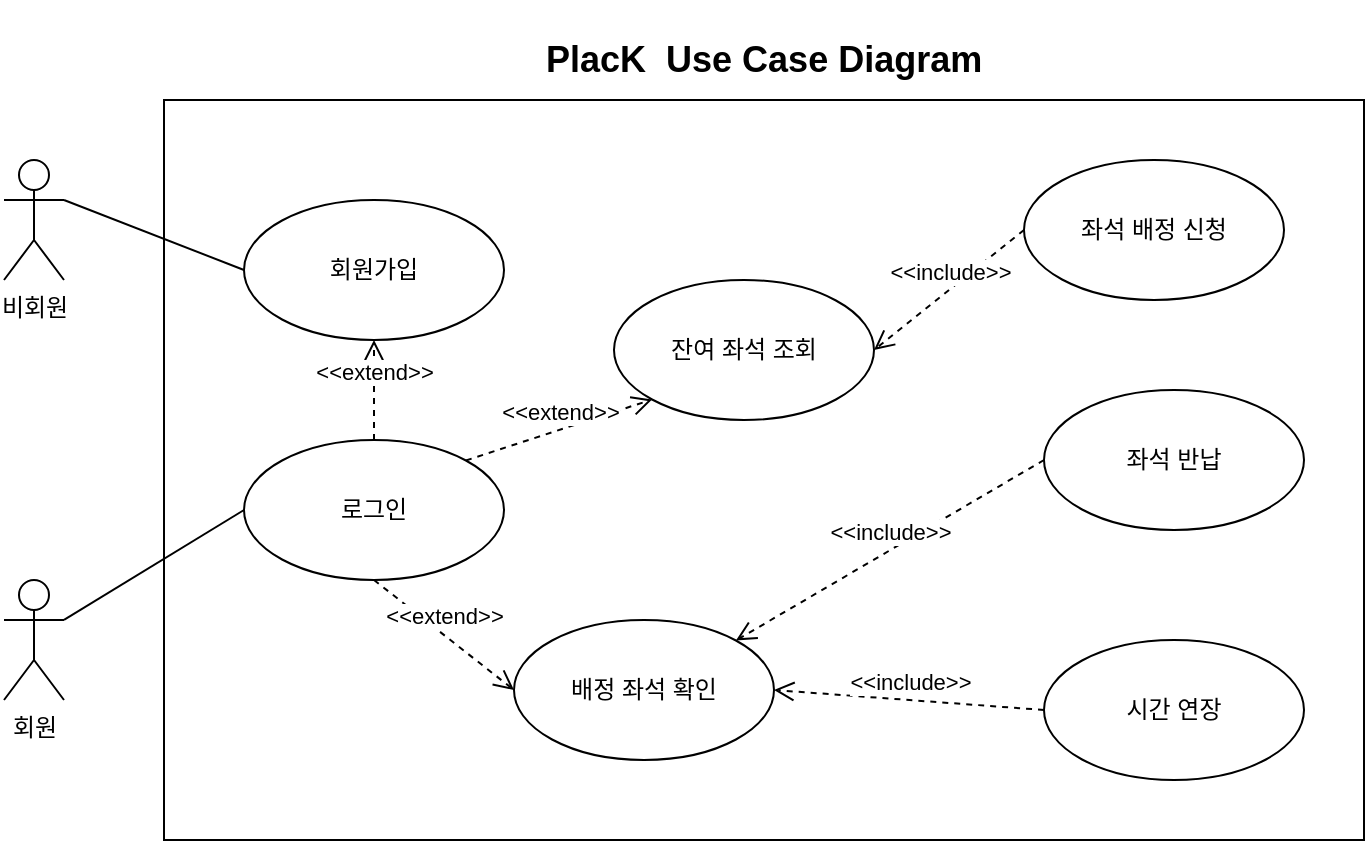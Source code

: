 <mxfile version="24.1.0" type="github">
  <diagram name="페이지-1" id="iFx8h8ma6f4BTEdZsqtg">
    <mxGraphModel dx="1688" dy="744" grid="1" gridSize="10" guides="1" tooltips="1" connect="1" arrows="1" fold="1" page="1" pageScale="1" pageWidth="827" pageHeight="1169" math="0" shadow="0">
      <root>
        <mxCell id="0" />
        <mxCell id="1" parent="0" />
        <mxCell id="CukgdzhEUlSxdz00AIdq-14" value="" style="rounded=0;whiteSpace=wrap;html=1;" vertex="1" parent="1">
          <mxGeometry x="160" y="140" width="600" height="370" as="geometry" />
        </mxCell>
        <mxCell id="CukgdzhEUlSxdz00AIdq-2" value="회원" style="shape=umlActor;verticalLabelPosition=bottom;verticalAlign=top;html=1;" vertex="1" parent="1">
          <mxGeometry x="80" y="380" width="30" height="60" as="geometry" />
        </mxCell>
        <mxCell id="CukgdzhEUlSxdz00AIdq-8" value="비회원" style="shape=umlActor;verticalLabelPosition=bottom;verticalAlign=top;html=1;" vertex="1" parent="1">
          <mxGeometry x="80" y="170" width="30" height="60" as="geometry" />
        </mxCell>
        <mxCell id="CukgdzhEUlSxdz00AIdq-16" value="&lt;b&gt;&lt;font style=&quot;font-size: 18px;&quot;&gt;PlacK&amp;nbsp; Use Case Diagram&lt;/font&gt;&lt;/b&gt;" style="text;strokeColor=none;fillColor=none;align=left;verticalAlign=middle;spacingLeft=4;spacingRight=4;overflow=hidden;points=[[0,0.5],[1,0.5]];portConstraint=eastwest;rotatable=0;whiteSpace=wrap;html=1;" vertex="1" parent="1">
          <mxGeometry x="345" y="90" width="230" height="60" as="geometry" />
        </mxCell>
        <mxCell id="CukgdzhEUlSxdz00AIdq-18" value="로그인" style="ellipse;whiteSpace=wrap;html=1;" vertex="1" parent="1">
          <mxGeometry x="200" y="310" width="130" height="70" as="geometry" />
        </mxCell>
        <mxCell id="CukgdzhEUlSxdz00AIdq-24" value="" style="endArrow=none;html=1;rounded=0;exitX=1;exitY=0.333;exitDx=0;exitDy=0;exitPerimeter=0;entryX=0;entryY=0.5;entryDx=0;entryDy=0;" edge="1" parent="1" source="CukgdzhEUlSxdz00AIdq-2" target="CukgdzhEUlSxdz00AIdq-18">
          <mxGeometry width="50" height="50" relative="1" as="geometry">
            <mxPoint x="410" y="460" as="sourcePoint" />
            <mxPoint x="460" y="410" as="targetPoint" />
          </mxGeometry>
        </mxCell>
        <mxCell id="CukgdzhEUlSxdz00AIdq-25" value="회원가입" style="ellipse;whiteSpace=wrap;html=1;" vertex="1" parent="1">
          <mxGeometry x="200" y="190" width="130" height="70" as="geometry" />
        </mxCell>
        <mxCell id="CukgdzhEUlSxdz00AIdq-27" value="" style="endArrow=none;html=1;rounded=0;exitX=1;exitY=0.333;exitDx=0;exitDy=0;exitPerimeter=0;entryX=0;entryY=0.5;entryDx=0;entryDy=0;" edge="1" parent="1" source="CukgdzhEUlSxdz00AIdq-8" target="CukgdzhEUlSxdz00AIdq-25">
          <mxGeometry width="50" height="50" relative="1" as="geometry">
            <mxPoint x="410" y="460" as="sourcePoint" />
            <mxPoint x="460" y="410" as="targetPoint" />
          </mxGeometry>
        </mxCell>
        <mxCell id="CukgdzhEUlSxdz00AIdq-28" value="잔여 좌석 조회" style="ellipse;whiteSpace=wrap;html=1;" vertex="1" parent="1">
          <mxGeometry x="385" y="230" width="130" height="70" as="geometry" />
        </mxCell>
        <mxCell id="CukgdzhEUlSxdz00AIdq-29" value="배정 좌석 확인" style="ellipse;whiteSpace=wrap;html=1;" vertex="1" parent="1">
          <mxGeometry x="335" y="400" width="130" height="70" as="geometry" />
        </mxCell>
        <mxCell id="CukgdzhEUlSxdz00AIdq-30" value="좌석 반납" style="ellipse;whiteSpace=wrap;html=1;" vertex="1" parent="1">
          <mxGeometry x="600" y="285" width="130" height="70" as="geometry" />
        </mxCell>
        <mxCell id="CukgdzhEUlSxdz00AIdq-31" value="시간 연장" style="ellipse;whiteSpace=wrap;html=1;" vertex="1" parent="1">
          <mxGeometry x="600" y="410" width="130" height="70" as="geometry" />
        </mxCell>
        <mxCell id="CukgdzhEUlSxdz00AIdq-32" value="좌석 배정 신청" style="ellipse;whiteSpace=wrap;html=1;" vertex="1" parent="1">
          <mxGeometry x="590" y="170" width="130" height="70" as="geometry" />
        </mxCell>
        <mxCell id="CukgdzhEUlSxdz00AIdq-34" style="edgeStyle=orthogonalEdgeStyle;rounded=0;orthogonalLoop=1;jettySize=auto;html=1;exitX=0.5;exitY=1;exitDx=0;exitDy=0;" edge="1" parent="1" source="CukgdzhEUlSxdz00AIdq-14" target="CukgdzhEUlSxdz00AIdq-14">
          <mxGeometry relative="1" as="geometry" />
        </mxCell>
        <mxCell id="CukgdzhEUlSxdz00AIdq-36" value="&amp;lt;&amp;lt;extend&amp;gt;&amp;gt;" style="html=1;verticalAlign=bottom;endArrow=open;dashed=1;endSize=8;curved=0;rounded=0;exitX=0.5;exitY=1;exitDx=0;exitDy=0;entryX=0;entryY=0.5;entryDx=0;entryDy=0;" edge="1" parent="1" source="CukgdzhEUlSxdz00AIdq-18" target="CukgdzhEUlSxdz00AIdq-29">
          <mxGeometry relative="1" as="geometry">
            <mxPoint x="710" y="583" as="sourcePoint" />
            <mxPoint x="450" y="583" as="targetPoint" />
            <mxPoint as="offset" />
          </mxGeometry>
        </mxCell>
        <mxCell id="CukgdzhEUlSxdz00AIdq-39" value="&amp;lt;&amp;lt;include&amp;gt;&amp;gt;" style="html=1;verticalAlign=bottom;endArrow=open;dashed=1;endSize=8;curved=0;rounded=0;exitX=0;exitY=0.5;exitDx=0;exitDy=0;entryX=1;entryY=0;entryDx=0;entryDy=0;" edge="1" parent="1" source="CukgdzhEUlSxdz00AIdq-30" target="CukgdzhEUlSxdz00AIdq-29">
          <mxGeometry relative="1" as="geometry">
            <mxPoint x="620" y="410" as="sourcePoint" />
            <mxPoint x="480" y="410" as="targetPoint" />
            <mxPoint as="offset" />
          </mxGeometry>
        </mxCell>
        <mxCell id="CukgdzhEUlSxdz00AIdq-40" value="&amp;lt;&amp;lt;include&amp;gt;&amp;gt;" style="html=1;verticalAlign=bottom;endArrow=open;dashed=1;endSize=8;curved=0;rounded=0;exitX=0;exitY=0.5;exitDx=0;exitDy=0;entryX=1;entryY=0.5;entryDx=0;entryDy=0;" edge="1" parent="1" source="CukgdzhEUlSxdz00AIdq-31" target="CukgdzhEUlSxdz00AIdq-29">
          <mxGeometry relative="1" as="geometry">
            <mxPoint x="610" y="365" as="sourcePoint" />
            <mxPoint x="481" y="420" as="targetPoint" />
            <mxPoint as="offset" />
          </mxGeometry>
        </mxCell>
        <mxCell id="CukgdzhEUlSxdz00AIdq-41" value="&amp;lt;&amp;lt;extend&amp;gt;&amp;gt;" style="html=1;verticalAlign=bottom;endArrow=open;dashed=1;endSize=8;curved=0;rounded=0;exitX=0.5;exitY=0;exitDx=0;exitDy=0;" edge="1" parent="1" source="CukgdzhEUlSxdz00AIdq-18" target="CukgdzhEUlSxdz00AIdq-25">
          <mxGeometry relative="1" as="geometry">
            <mxPoint x="275" y="390" as="sourcePoint" />
            <mxPoint x="345" y="445" as="targetPoint" />
            <mxPoint as="offset" />
          </mxGeometry>
        </mxCell>
        <mxCell id="CukgdzhEUlSxdz00AIdq-42" value="&amp;lt;&amp;lt;extend&amp;gt;&amp;gt;" style="html=1;verticalAlign=bottom;endArrow=open;dashed=1;endSize=8;curved=0;rounded=0;exitX=1;exitY=0;exitDx=0;exitDy=0;entryX=0;entryY=1;entryDx=0;entryDy=0;" edge="1" parent="1" source="CukgdzhEUlSxdz00AIdq-18" target="CukgdzhEUlSxdz00AIdq-28">
          <mxGeometry relative="1" as="geometry">
            <mxPoint x="285" y="400" as="sourcePoint" />
            <mxPoint x="355" y="455" as="targetPoint" />
            <mxPoint as="offset" />
          </mxGeometry>
        </mxCell>
        <mxCell id="CukgdzhEUlSxdz00AIdq-43" value="&amp;lt;&amp;lt;include&amp;gt;&amp;gt;" style="html=1;verticalAlign=bottom;endArrow=open;dashed=1;endSize=8;curved=0;rounded=0;exitX=0;exitY=0.5;exitDx=0;exitDy=0;entryX=1;entryY=0.5;entryDx=0;entryDy=0;" edge="1" parent="1" source="CukgdzhEUlSxdz00AIdq-32" target="CukgdzhEUlSxdz00AIdq-28">
          <mxGeometry relative="1" as="geometry">
            <mxPoint x="568" y="245" as="sourcePoint" />
            <mxPoint x="414" y="300" as="targetPoint" />
            <mxPoint as="offset" />
          </mxGeometry>
        </mxCell>
      </root>
    </mxGraphModel>
  </diagram>
</mxfile>
